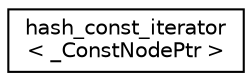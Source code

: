digraph "Graphical Class Hierarchy"
{
  edge [fontname="Helvetica",fontsize="10",labelfontname="Helvetica",labelfontsize="10"];
  node [fontname="Helvetica",fontsize="10",shape=record];
  rankdir="LR";
  Node1 [label="hash_const_iterator\l\< _ConstNodePtr \>",height=0.2,width=0.4,color="black", fillcolor="white", style="filled",URL="$classhash__const__iterator.html"];
}
